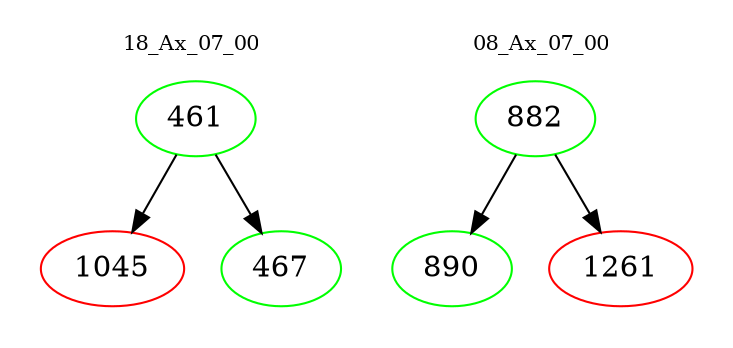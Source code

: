 digraph{
subgraph cluster_0 {
color = white
label = "18_Ax_07_00";
fontsize=10;
T0_461 [label="461", color="green"]
T0_461 -> T0_1045 [color="black"]
T0_1045 [label="1045", color="red"]
T0_461 -> T0_467 [color="black"]
T0_467 [label="467", color="green"]
}
subgraph cluster_1 {
color = white
label = "08_Ax_07_00";
fontsize=10;
T1_882 [label="882", color="green"]
T1_882 -> T1_890 [color="black"]
T1_890 [label="890", color="green"]
T1_882 -> T1_1261 [color="black"]
T1_1261 [label="1261", color="red"]
}
}
